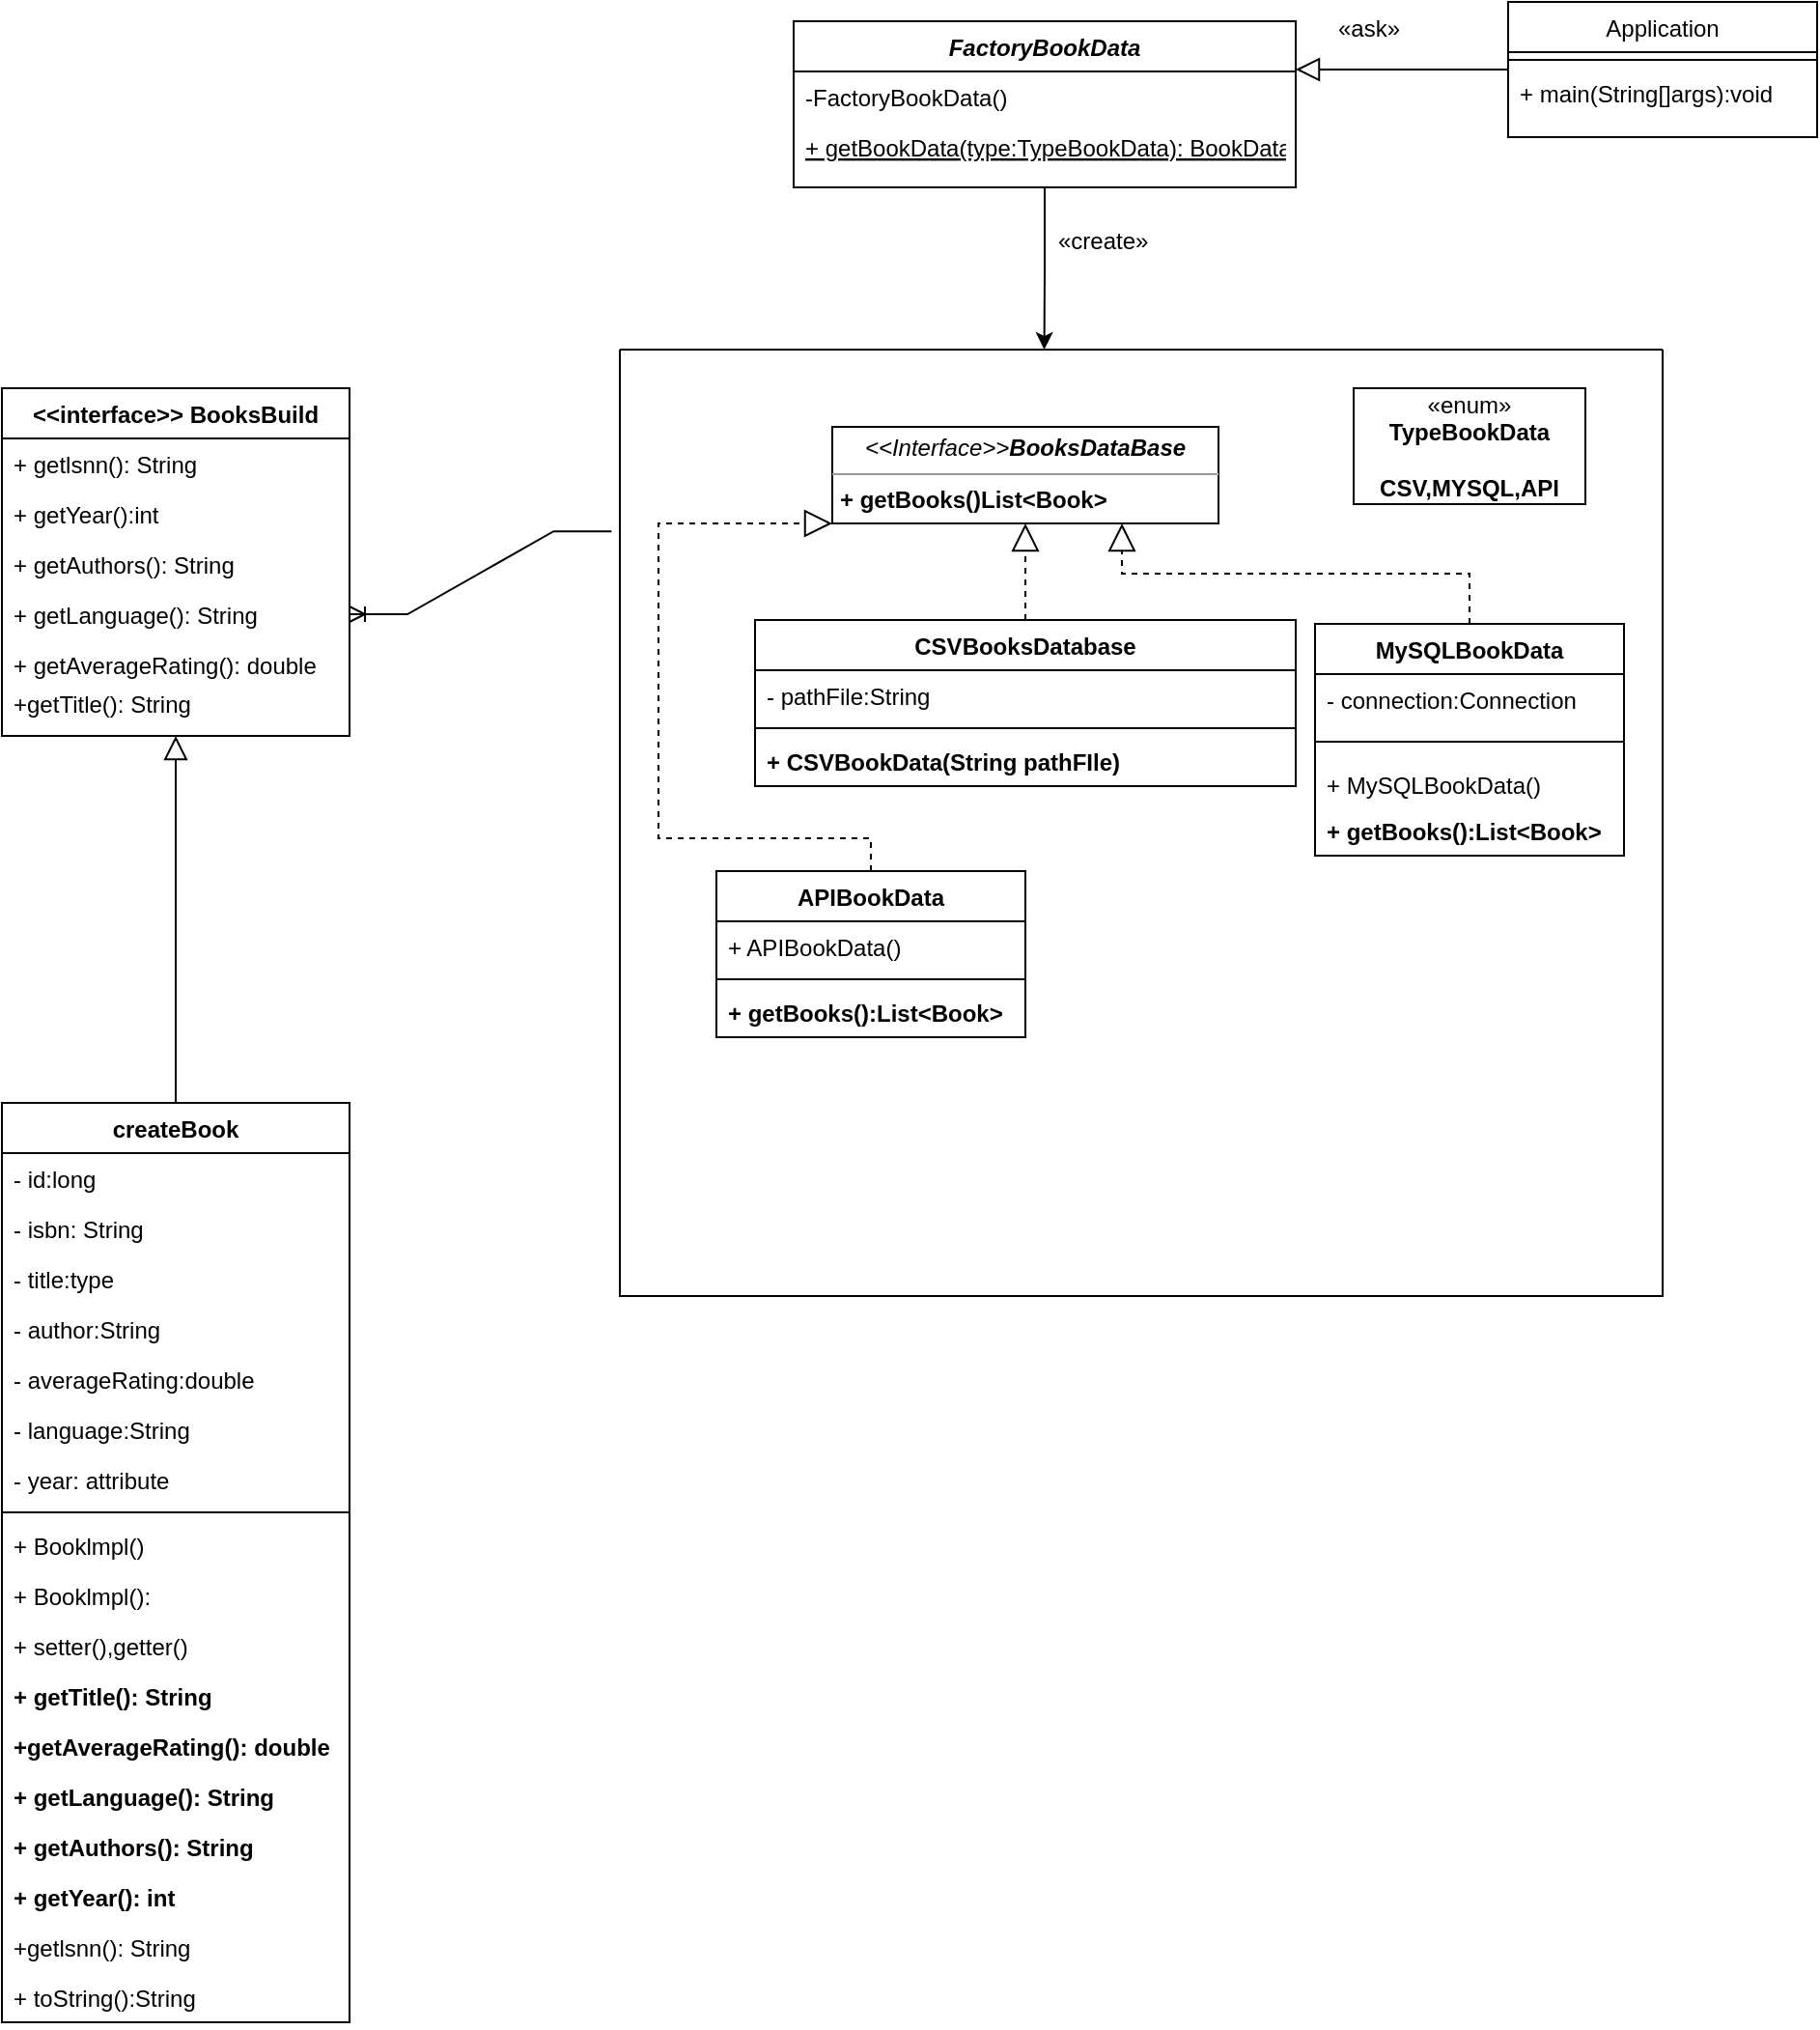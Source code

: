 <mxfile version="22.1.0" type="github">
  <diagram id="C5RBs43oDa-KdzZeNtuy" name="Page-1">
    <mxGraphModel dx="1877" dy="534" grid="1" gridSize="10" guides="1" tooltips="1" connect="1" arrows="1" fold="1" page="1" pageScale="1" pageWidth="827" pageHeight="1169" math="0" shadow="0">
      <root>
        <mxCell id="WIyWlLk6GJQsqaUBKTNV-0" />
        <mxCell id="WIyWlLk6GJQsqaUBKTNV-1" parent="WIyWlLk6GJQsqaUBKTNV-0" />
        <mxCell id="zkfFHV4jXpPFQw0GAbJ--0" value="FactoryBookData" style="swimlane;fontStyle=3;align=center;verticalAlign=top;childLayout=stackLayout;horizontal=1;startSize=26;horizontalStack=0;resizeParent=1;resizeLast=0;collapsible=1;marginBottom=0;rounded=0;shadow=0;strokeWidth=1;" parent="WIyWlLk6GJQsqaUBKTNV-1" vertex="1">
          <mxGeometry x="200" y="110" width="260" height="86" as="geometry">
            <mxRectangle x="230" y="140" width="160" height="26" as="alternateBounds" />
          </mxGeometry>
        </mxCell>
        <mxCell id="zkfFHV4jXpPFQw0GAbJ--1" value="-FactoryBookData()" style="text;align=left;verticalAlign=top;spacingLeft=4;spacingRight=4;overflow=hidden;rotatable=0;points=[[0,0.5],[1,0.5]];portConstraint=eastwest;" parent="zkfFHV4jXpPFQw0GAbJ--0" vertex="1">
          <mxGeometry y="26" width="260" height="26" as="geometry" />
        </mxCell>
        <mxCell id="zkfFHV4jXpPFQw0GAbJ--2" value="+ getBookData(type:TypeBookData): BookData" style="text;align=left;verticalAlign=top;spacingLeft=4;spacingRight=4;overflow=hidden;rotatable=0;points=[[0,0.5],[1,0.5]];portConstraint=eastwest;rounded=0;shadow=0;html=0;fontStyle=4" parent="zkfFHV4jXpPFQw0GAbJ--0" vertex="1">
          <mxGeometry y="52" width="260" height="26" as="geometry" />
        </mxCell>
        <mxCell id="zkfFHV4jXpPFQw0GAbJ--6" value="createBook" style="swimlane;fontStyle=1;align=center;verticalAlign=top;childLayout=stackLayout;horizontal=1;startSize=26;horizontalStack=0;resizeParent=1;resizeLast=0;collapsible=1;marginBottom=0;rounded=0;shadow=0;strokeWidth=1;" parent="WIyWlLk6GJQsqaUBKTNV-1" vertex="1">
          <mxGeometry x="-210" y="670" width="180" height="476" as="geometry">
            <mxRectangle x="130" y="380" width="160" height="26" as="alternateBounds" />
          </mxGeometry>
        </mxCell>
        <mxCell id="zkfFHV4jXpPFQw0GAbJ--7" value="- id:long" style="text;align=left;verticalAlign=top;spacingLeft=4;spacingRight=4;overflow=hidden;rotatable=0;points=[[0,0.5],[1,0.5]];portConstraint=eastwest;" parent="zkfFHV4jXpPFQw0GAbJ--6" vertex="1">
          <mxGeometry y="26" width="180" height="26" as="geometry" />
        </mxCell>
        <mxCell id="9Iw3cDqDPR6rvtyj7lzA-2" value="- isbn: String" style="text;align=left;verticalAlign=top;spacingLeft=4;spacingRight=4;overflow=hidden;rotatable=0;points=[[0,0.5],[1,0.5]];portConstraint=eastwest;rounded=0;shadow=0;html=0;" parent="zkfFHV4jXpPFQw0GAbJ--6" vertex="1">
          <mxGeometry y="52" width="180" height="26" as="geometry" />
        </mxCell>
        <mxCell id="9Iw3cDqDPR6rvtyj7lzA-4" value="- title:type" style="text;align=left;verticalAlign=top;spacingLeft=4;spacingRight=4;overflow=hidden;rotatable=0;points=[[0,0.5],[1,0.5]];portConstraint=eastwest;rounded=0;shadow=0;html=0;" parent="zkfFHV4jXpPFQw0GAbJ--6" vertex="1">
          <mxGeometry y="78" width="180" height="26" as="geometry" />
        </mxCell>
        <mxCell id="9Iw3cDqDPR6rvtyj7lzA-6" value="- author:String" style="text;align=left;verticalAlign=top;spacingLeft=4;spacingRight=4;overflow=hidden;rotatable=0;points=[[0,0.5],[1,0.5]];portConstraint=eastwest;rounded=0;shadow=0;html=0;" parent="zkfFHV4jXpPFQw0GAbJ--6" vertex="1">
          <mxGeometry y="104" width="180" height="26" as="geometry" />
        </mxCell>
        <mxCell id="9Iw3cDqDPR6rvtyj7lzA-5" value="- averageRating:double" style="text;align=left;verticalAlign=top;spacingLeft=4;spacingRight=4;overflow=hidden;rotatable=0;points=[[0,0.5],[1,0.5]];portConstraint=eastwest;rounded=0;shadow=0;html=0;" parent="zkfFHV4jXpPFQw0GAbJ--6" vertex="1">
          <mxGeometry y="130" width="180" height="26" as="geometry" />
        </mxCell>
        <mxCell id="9Iw3cDqDPR6rvtyj7lzA-3" value="- language:String" style="text;align=left;verticalAlign=top;spacingLeft=4;spacingRight=4;overflow=hidden;rotatable=0;points=[[0,0.5],[1,0.5]];portConstraint=eastwest;rounded=0;shadow=0;html=0;" parent="zkfFHV4jXpPFQw0GAbJ--6" vertex="1">
          <mxGeometry y="156" width="180" height="26" as="geometry" />
        </mxCell>
        <mxCell id="zkfFHV4jXpPFQw0GAbJ--8" value="- year: attribute" style="text;align=left;verticalAlign=top;spacingLeft=4;spacingRight=4;overflow=hidden;rotatable=0;points=[[0,0.5],[1,0.5]];portConstraint=eastwest;rounded=0;shadow=0;html=0;" parent="zkfFHV4jXpPFQw0GAbJ--6" vertex="1">
          <mxGeometry y="182" width="180" height="26" as="geometry" />
        </mxCell>
        <mxCell id="zkfFHV4jXpPFQw0GAbJ--9" value="" style="line;html=1;strokeWidth=1;align=left;verticalAlign=middle;spacingTop=-1;spacingLeft=3;spacingRight=3;rotatable=0;labelPosition=right;points=[];portConstraint=eastwest;" parent="zkfFHV4jXpPFQw0GAbJ--6" vertex="1">
          <mxGeometry y="208" width="180" height="8" as="geometry" />
        </mxCell>
        <mxCell id="zkfFHV4jXpPFQw0GAbJ--10" value="+ Booklmpl()" style="text;align=left;verticalAlign=top;spacingLeft=4;spacingRight=4;overflow=hidden;rotatable=0;points=[[0,0.5],[1,0.5]];portConstraint=eastwest;fontStyle=0" parent="zkfFHV4jXpPFQw0GAbJ--6" vertex="1">
          <mxGeometry y="216" width="180" height="26" as="geometry" />
        </mxCell>
        <mxCell id="zkfFHV4jXpPFQw0GAbJ--11" value="+ Booklmpl():" style="text;align=left;verticalAlign=top;spacingLeft=4;spacingRight=4;overflow=hidden;rotatable=0;points=[[0,0.5],[1,0.5]];portConstraint=eastwest;" parent="zkfFHV4jXpPFQw0GAbJ--6" vertex="1">
          <mxGeometry y="242" width="180" height="26" as="geometry" />
        </mxCell>
        <mxCell id="9Iw3cDqDPR6rvtyj7lzA-9" value="+ setter(),getter()" style="text;align=left;verticalAlign=top;spacingLeft=4;spacingRight=4;overflow=hidden;rotatable=0;points=[[0,0.5],[1,0.5]];portConstraint=eastwest;" parent="zkfFHV4jXpPFQw0GAbJ--6" vertex="1">
          <mxGeometry y="268" width="180" height="26" as="geometry" />
        </mxCell>
        <mxCell id="9Iw3cDqDPR6rvtyj7lzA-12" value="+ getTitle(): String" style="text;align=left;verticalAlign=top;spacingLeft=4;spacingRight=4;overflow=hidden;rotatable=0;points=[[0,0.5],[1,0.5]];portConstraint=eastwest;fontStyle=1" parent="zkfFHV4jXpPFQw0GAbJ--6" vertex="1">
          <mxGeometry y="294" width="180" height="26" as="geometry" />
        </mxCell>
        <mxCell id="9Iw3cDqDPR6rvtyj7lzA-14" value="+getAverageRating(): double" style="text;align=left;verticalAlign=top;spacingLeft=4;spacingRight=4;overflow=hidden;rotatable=0;points=[[0,0.5],[1,0.5]];portConstraint=eastwest;fontStyle=1" parent="zkfFHV4jXpPFQw0GAbJ--6" vertex="1">
          <mxGeometry y="320" width="180" height="26" as="geometry" />
        </mxCell>
        <mxCell id="9Iw3cDqDPR6rvtyj7lzA-13" value="+ getLanguage(): String" style="text;align=left;verticalAlign=top;spacingLeft=4;spacingRight=4;overflow=hidden;rotatable=0;points=[[0,0.5],[1,0.5]];portConstraint=eastwest;fontStyle=1" parent="zkfFHV4jXpPFQw0GAbJ--6" vertex="1">
          <mxGeometry y="346" width="180" height="26" as="geometry" />
        </mxCell>
        <mxCell id="9Iw3cDqDPR6rvtyj7lzA-11" value="+ getAuthors(): String" style="text;align=left;verticalAlign=top;spacingLeft=4;spacingRight=4;overflow=hidden;rotatable=0;points=[[0,0.5],[1,0.5]];portConstraint=eastwest;fontStyle=1" parent="zkfFHV4jXpPFQw0GAbJ--6" vertex="1">
          <mxGeometry y="372" width="180" height="26" as="geometry" />
        </mxCell>
        <mxCell id="9Iw3cDqDPR6rvtyj7lzA-10" value="+ getYear(): int" style="text;align=left;verticalAlign=top;spacingLeft=4;spacingRight=4;overflow=hidden;rotatable=0;points=[[0,0.5],[1,0.5]];portConstraint=eastwest;fontStyle=1" parent="zkfFHV4jXpPFQw0GAbJ--6" vertex="1">
          <mxGeometry y="398" width="180" height="26" as="geometry" />
        </mxCell>
        <mxCell id="9Iw3cDqDPR6rvtyj7lzA-8" value="+getlsnn(): String" style="text;align=left;verticalAlign=top;spacingLeft=4;spacingRight=4;overflow=hidden;rotatable=0;points=[[0,0.5],[1,0.5]];portConstraint=eastwest;" parent="zkfFHV4jXpPFQw0GAbJ--6" vertex="1">
          <mxGeometry y="424" width="180" height="26" as="geometry" />
        </mxCell>
        <mxCell id="9Iw3cDqDPR6rvtyj7lzA-7" value="+ toString():String" style="text;align=left;verticalAlign=top;spacingLeft=4;spacingRight=4;overflow=hidden;rotatable=0;points=[[0,0.5],[1,0.5]];portConstraint=eastwest;" parent="zkfFHV4jXpPFQw0GAbJ--6" vertex="1">
          <mxGeometry y="450" width="180" height="26" as="geometry" />
        </mxCell>
        <mxCell id="zkfFHV4jXpPFQw0GAbJ--12" value="" style="endArrow=block;endSize=10;endFill=0;shadow=0;strokeWidth=1;rounded=0;edgeStyle=elbowEdgeStyle;elbow=vertical;exitX=0.5;exitY=0;exitDx=0;exitDy=0;entryX=0.5;entryY=1;entryDx=0;entryDy=0;" parent="WIyWlLk6GJQsqaUBKTNV-1" source="zkfFHV4jXpPFQw0GAbJ--6" target="zkfFHV4jXpPFQw0GAbJ--17" edge="1">
          <mxGeometry width="160" relative="1" as="geometry">
            <mxPoint x="210" y="413" as="sourcePoint" />
            <mxPoint x="-139" y="590" as="targetPoint" />
            <Array as="points">
              <mxPoint x="-40" y="550" />
            </Array>
          </mxGeometry>
        </mxCell>
        <mxCell id="zkfFHV4jXpPFQw0GAbJ--13" value="Application&#xa;" style="swimlane;fontStyle=0;align=center;verticalAlign=top;childLayout=stackLayout;horizontal=1;startSize=26;horizontalStack=0;resizeParent=1;resizeLast=0;collapsible=1;marginBottom=0;rounded=0;shadow=0;strokeWidth=1;" parent="WIyWlLk6GJQsqaUBKTNV-1" vertex="1">
          <mxGeometry x="570" y="100" width="160" height="70" as="geometry">
            <mxRectangle x="340" y="380" width="170" height="26" as="alternateBounds" />
          </mxGeometry>
        </mxCell>
        <mxCell id="zkfFHV4jXpPFQw0GAbJ--15" value="" style="line;html=1;strokeWidth=1;align=left;verticalAlign=middle;spacingTop=-1;spacingLeft=3;spacingRight=3;rotatable=0;labelPosition=right;points=[];portConstraint=eastwest;" parent="zkfFHV4jXpPFQw0GAbJ--13" vertex="1">
          <mxGeometry y="26" width="160" height="8" as="geometry" />
        </mxCell>
        <mxCell id="8MLGDY-gT1dC0PnsXwUY-3" value="+ main(String[]args):void" style="text;strokeColor=none;fillColor=none;align=left;verticalAlign=top;spacingLeft=4;spacingRight=4;overflow=hidden;rotatable=0;points=[[0,0.5],[1,0.5]];portConstraint=eastwest;whiteSpace=wrap;html=1;" parent="zkfFHV4jXpPFQw0GAbJ--13" vertex="1">
          <mxGeometry y="34" width="160" height="26" as="geometry" />
        </mxCell>
        <mxCell id="zkfFHV4jXpPFQw0GAbJ--16" value="" style="endArrow=block;endSize=10;endFill=0;shadow=0;strokeWidth=1;rounded=0;edgeStyle=elbowEdgeStyle;elbow=vertical;exitX=0;exitY=0.5;exitDx=0;exitDy=0;" parent="WIyWlLk6GJQsqaUBKTNV-1" source="zkfFHV4jXpPFQw0GAbJ--13" target="zkfFHV4jXpPFQw0GAbJ--0" edge="1">
          <mxGeometry width="160" relative="1" as="geometry">
            <mxPoint x="210" y="373" as="sourcePoint" />
            <mxPoint x="310" y="271" as="targetPoint" />
          </mxGeometry>
        </mxCell>
        <mxCell id="zkfFHV4jXpPFQw0GAbJ--17" value="&lt;&lt;interface&gt;&gt; BooksBuild" style="swimlane;fontStyle=1;align=center;verticalAlign=top;childLayout=stackLayout;horizontal=1;startSize=26;horizontalStack=0;resizeParent=1;resizeLast=0;collapsible=1;marginBottom=0;rounded=0;shadow=0;strokeWidth=1;whiteSpace=wrap;" parent="WIyWlLk6GJQsqaUBKTNV-1" vertex="1">
          <mxGeometry x="-210" y="300" width="180" height="180" as="geometry">
            <mxRectangle x="550" y="140" width="160" height="26" as="alternateBounds" />
          </mxGeometry>
        </mxCell>
        <mxCell id="zkfFHV4jXpPFQw0GAbJ--18" value="+ getlsnn(): String" style="text;align=left;verticalAlign=top;spacingLeft=4;spacingRight=4;overflow=hidden;rotatable=0;points=[[0,0.5],[1,0.5]];portConstraint=eastwest;" parent="zkfFHV4jXpPFQw0GAbJ--17" vertex="1">
          <mxGeometry y="26" width="180" height="26" as="geometry" />
        </mxCell>
        <mxCell id="zkfFHV4jXpPFQw0GAbJ--19" value="+ getYear():int" style="text;align=left;verticalAlign=top;spacingLeft=4;spacingRight=4;overflow=hidden;rotatable=0;points=[[0,0.5],[1,0.5]];portConstraint=eastwest;rounded=0;shadow=0;html=0;" parent="zkfFHV4jXpPFQw0GAbJ--17" vertex="1">
          <mxGeometry y="52" width="180" height="26" as="geometry" />
        </mxCell>
        <mxCell id="zkfFHV4jXpPFQw0GAbJ--20" value="+ getAuthors(): String" style="text;align=left;verticalAlign=top;spacingLeft=4;spacingRight=4;overflow=hidden;rotatable=0;points=[[0,0.5],[1,0.5]];portConstraint=eastwest;rounded=0;shadow=0;html=0;" parent="zkfFHV4jXpPFQw0GAbJ--17" vertex="1">
          <mxGeometry y="78" width="180" height="26" as="geometry" />
        </mxCell>
        <mxCell id="zkfFHV4jXpPFQw0GAbJ--21" value="+ getLanguage(): String" style="text;align=left;verticalAlign=top;spacingLeft=4;spacingRight=4;overflow=hidden;rotatable=0;points=[[0,0.5],[1,0.5]];portConstraint=eastwest;rounded=0;shadow=0;html=0;" parent="zkfFHV4jXpPFQw0GAbJ--17" vertex="1">
          <mxGeometry y="104" width="180" height="26" as="geometry" />
        </mxCell>
        <mxCell id="zkfFHV4jXpPFQw0GAbJ--22" value="+ getAverageRating(): double" style="text;align=left;verticalAlign=top;spacingLeft=4;spacingRight=4;overflow=hidden;rotatable=0;points=[[0,0.5],[1,0.5]];portConstraint=eastwest;rounded=0;shadow=0;html=0;" parent="zkfFHV4jXpPFQw0GAbJ--17" vertex="1">
          <mxGeometry y="130" width="180" height="20" as="geometry" />
        </mxCell>
        <mxCell id="9Iw3cDqDPR6rvtyj7lzA-0" value="+getTitle(): String" style="text;align=left;verticalAlign=top;spacingLeft=4;spacingRight=4;overflow=hidden;rotatable=0;points=[[0,0.5],[1,0.5]];portConstraint=eastwest;rounded=0;shadow=0;html=0;" parent="zkfFHV4jXpPFQw0GAbJ--17" vertex="1">
          <mxGeometry y="150" width="180" height="20" as="geometry" />
        </mxCell>
        <mxCell id="8MLGDY-gT1dC0PnsXwUY-6" value="«create»" style="text;whiteSpace=wrap;html=1;" parent="WIyWlLk6GJQsqaUBKTNV-1" vertex="1">
          <mxGeometry x="335" y="210" width="90" height="40" as="geometry" />
        </mxCell>
        <mxCell id="8MLGDY-gT1dC0PnsXwUY-8" value="" style="swimlane;startSize=0;" parent="WIyWlLk6GJQsqaUBKTNV-1" vertex="1">
          <mxGeometry x="110" y="280" width="540" height="490" as="geometry" />
        </mxCell>
        <mxCell id="8MLGDY-gT1dC0PnsXwUY-11" value="«enum»&lt;br&gt;&lt;b&gt;TypeBookData&lt;br&gt;&lt;br&gt;CSV,MYSQL,API&lt;br&gt;&lt;/b&gt;" style="html=1;whiteSpace=wrap;" parent="8MLGDY-gT1dC0PnsXwUY-8" vertex="1">
          <mxGeometry x="380" y="20" width="120" height="60" as="geometry" />
        </mxCell>
        <mxCell id="8MLGDY-gT1dC0PnsXwUY-12" value="MySQLBookData" style="swimlane;fontStyle=1;align=center;verticalAlign=top;childLayout=stackLayout;horizontal=1;startSize=26;horizontalStack=0;resizeParent=1;resizeParentMax=0;resizeLast=0;collapsible=1;marginBottom=0;whiteSpace=wrap;html=1;" parent="8MLGDY-gT1dC0PnsXwUY-8" vertex="1">
          <mxGeometry x="360" y="142" width="160" height="120" as="geometry" />
        </mxCell>
        <mxCell id="8MLGDY-gT1dC0PnsXwUY-13" value="- connection:Connection" style="text;strokeColor=none;fillColor=none;align=left;verticalAlign=top;spacingLeft=4;spacingRight=4;overflow=hidden;rotatable=0;points=[[0,0.5],[1,0.5]];portConstraint=eastwest;whiteSpace=wrap;html=1;" parent="8MLGDY-gT1dC0PnsXwUY-12" vertex="1">
          <mxGeometry y="26" width="160" height="26" as="geometry" />
        </mxCell>
        <mxCell id="8MLGDY-gT1dC0PnsXwUY-14" value="" style="line;strokeWidth=1;fillColor=none;align=left;verticalAlign=middle;spacingTop=-1;spacingLeft=3;spacingRight=3;rotatable=0;labelPosition=right;points=[];portConstraint=eastwest;strokeColor=inherit;" parent="8MLGDY-gT1dC0PnsXwUY-12" vertex="1">
          <mxGeometry y="52" width="160" height="18" as="geometry" />
        </mxCell>
        <mxCell id="8MLGDY-gT1dC0PnsXwUY-15" value="+ MySQLBookData()&lt;br&gt;" style="text;strokeColor=none;fillColor=none;align=left;verticalAlign=top;spacingLeft=4;spacingRight=4;overflow=hidden;rotatable=0;points=[[0,0.5],[1,0.5]];portConstraint=eastwest;whiteSpace=wrap;html=1;" parent="8MLGDY-gT1dC0PnsXwUY-12" vertex="1">
          <mxGeometry y="70" width="160" height="24" as="geometry" />
        </mxCell>
        <mxCell id="8MLGDY-gT1dC0PnsXwUY-20" value="&lt;b&gt;+ getBooks():List&amp;lt;Book&amp;gt;&lt;/b&gt;" style="text;strokeColor=none;fillColor=none;align=left;verticalAlign=top;spacingLeft=4;spacingRight=4;overflow=hidden;rotatable=0;points=[[0,0.5],[1,0.5]];portConstraint=eastwest;whiteSpace=wrap;html=1;" parent="8MLGDY-gT1dC0PnsXwUY-12" vertex="1">
          <mxGeometry y="94" width="160" height="26" as="geometry" />
        </mxCell>
        <mxCell id="8MLGDY-gT1dC0PnsXwUY-29" value="CSVBooksDatabase" style="swimlane;fontStyle=1;align=center;verticalAlign=top;childLayout=stackLayout;horizontal=1;startSize=26;horizontalStack=0;resizeParent=1;resizeParentMax=0;resizeLast=0;collapsible=1;marginBottom=0;whiteSpace=wrap;html=1;" parent="8MLGDY-gT1dC0PnsXwUY-8" vertex="1">
          <mxGeometry x="70" y="140" width="280" height="86" as="geometry" />
        </mxCell>
        <mxCell id="8MLGDY-gT1dC0PnsXwUY-30" value="- pathFile:String" style="text;strokeColor=none;fillColor=none;align=left;verticalAlign=top;spacingLeft=4;spacingRight=4;overflow=hidden;rotatable=0;points=[[0,0.5],[1,0.5]];portConstraint=eastwest;whiteSpace=wrap;html=1;" parent="8MLGDY-gT1dC0PnsXwUY-29" vertex="1">
          <mxGeometry y="26" width="280" height="26" as="geometry" />
        </mxCell>
        <mxCell id="8MLGDY-gT1dC0PnsXwUY-31" value="" style="line;strokeWidth=1;fillColor=none;align=left;verticalAlign=middle;spacingTop=-1;spacingLeft=3;spacingRight=3;rotatable=0;labelPosition=right;points=[];portConstraint=eastwest;strokeColor=inherit;" parent="8MLGDY-gT1dC0PnsXwUY-29" vertex="1">
          <mxGeometry y="52" width="280" height="8" as="geometry" />
        </mxCell>
        <mxCell id="8MLGDY-gT1dC0PnsXwUY-32" value="&lt;b&gt;+ CSVBookData(String pathFIle)&lt;/b&gt;" style="text;strokeColor=none;fillColor=none;align=left;verticalAlign=top;spacingLeft=4;spacingRight=4;overflow=hidden;rotatable=0;points=[[0,0.5],[1,0.5]];portConstraint=eastwest;whiteSpace=wrap;html=1;" parent="8MLGDY-gT1dC0PnsXwUY-29" vertex="1">
          <mxGeometry y="60" width="280" height="26" as="geometry" />
        </mxCell>
        <mxCell id="8MLGDY-gT1dC0PnsXwUY-33" value="APIBookData" style="swimlane;fontStyle=1;align=center;verticalAlign=top;childLayout=stackLayout;horizontal=1;startSize=26;horizontalStack=0;resizeParent=1;resizeParentMax=0;resizeLast=0;collapsible=1;marginBottom=0;whiteSpace=wrap;html=1;" parent="8MLGDY-gT1dC0PnsXwUY-8" vertex="1">
          <mxGeometry x="50" y="270" width="160" height="86" as="geometry" />
        </mxCell>
        <mxCell id="8MLGDY-gT1dC0PnsXwUY-34" value="+ APIBookData()" style="text;strokeColor=none;fillColor=none;align=left;verticalAlign=top;spacingLeft=4;spacingRight=4;overflow=hidden;rotatable=0;points=[[0,0.5],[1,0.5]];portConstraint=eastwest;whiteSpace=wrap;html=1;" parent="8MLGDY-gT1dC0PnsXwUY-33" vertex="1">
          <mxGeometry y="26" width="160" height="26" as="geometry" />
        </mxCell>
        <mxCell id="8MLGDY-gT1dC0PnsXwUY-35" value="" style="line;strokeWidth=1;fillColor=none;align=left;verticalAlign=middle;spacingTop=-1;spacingLeft=3;spacingRight=3;rotatable=0;labelPosition=right;points=[];portConstraint=eastwest;strokeColor=inherit;" parent="8MLGDY-gT1dC0PnsXwUY-33" vertex="1">
          <mxGeometry y="52" width="160" height="8" as="geometry" />
        </mxCell>
        <mxCell id="8MLGDY-gT1dC0PnsXwUY-36" value="&lt;b&gt;+ getBooks():List&amp;lt;Book&amp;gt;&lt;/b&gt;" style="text;strokeColor=none;fillColor=none;align=left;verticalAlign=top;spacingLeft=4;spacingRight=4;overflow=hidden;rotatable=0;points=[[0,0.5],[1,0.5]];portConstraint=eastwest;whiteSpace=wrap;html=1;" parent="8MLGDY-gT1dC0PnsXwUY-33" vertex="1">
          <mxGeometry y="60" width="160" height="26" as="geometry" />
        </mxCell>
        <mxCell id="8MLGDY-gT1dC0PnsXwUY-41" value="&lt;p style=&quot;margin:0px;margin-top:4px;text-align:center;&quot;&gt;&lt;i&gt;&amp;lt;&amp;lt;Interface&amp;gt;&amp;gt;&lt;b&gt;BooksDataBase&lt;/b&gt;&lt;/i&gt;&lt;br&gt;&lt;/p&gt;&lt;hr size=&quot;1&quot;&gt;&lt;p style=&quot;margin:0px;margin-left:4px;&quot;&gt;&lt;b&gt;+ getBooks()List&amp;lt;Book&amp;gt;&lt;/b&gt;&lt;br&gt;&lt;/p&gt;" style="verticalAlign=top;align=left;overflow=fill;fontSize=12;fontFamily=Helvetica;html=1;whiteSpace=wrap;" parent="8MLGDY-gT1dC0PnsXwUY-8" vertex="1">
          <mxGeometry x="110" y="40" width="200" height="50" as="geometry" />
        </mxCell>
        <mxCell id="8MLGDY-gT1dC0PnsXwUY-53" value="" style="endArrow=block;dashed=1;endFill=0;endSize=12;html=1;rounded=0;exitX=0.5;exitY=0;exitDx=0;exitDy=0;entryX=0.75;entryY=1;entryDx=0;entryDy=0;edgeStyle=orthogonalEdgeStyle;" parent="8MLGDY-gT1dC0PnsXwUY-8" source="8MLGDY-gT1dC0PnsXwUY-12" target="8MLGDY-gT1dC0PnsXwUY-41" edge="1">
          <mxGeometry width="160" relative="1" as="geometry">
            <mxPoint x="220" y="270" as="sourcePoint" />
            <mxPoint x="380" y="270" as="targetPoint" />
          </mxGeometry>
        </mxCell>
        <mxCell id="8MLGDY-gT1dC0PnsXwUY-55" value="" style="endArrow=block;dashed=1;endFill=0;endSize=12;html=1;rounded=0;exitX=0.5;exitY=0;exitDx=0;exitDy=0;entryX=0.5;entryY=1;entryDx=0;entryDy=0;" parent="8MLGDY-gT1dC0PnsXwUY-8" source="8MLGDY-gT1dC0PnsXwUY-29" target="8MLGDY-gT1dC0PnsXwUY-41" edge="1">
          <mxGeometry width="160" relative="1" as="geometry">
            <mxPoint x="220" y="270" as="sourcePoint" />
            <mxPoint x="380" y="270" as="targetPoint" />
          </mxGeometry>
        </mxCell>
        <mxCell id="8MLGDY-gT1dC0PnsXwUY-57" value="" style="endArrow=block;dashed=1;endFill=0;endSize=12;html=1;rounded=0;exitX=0.5;exitY=0;exitDx=0;exitDy=0;entryX=0;entryY=1;entryDx=0;entryDy=0;edgeStyle=orthogonalEdgeStyle;" parent="8MLGDY-gT1dC0PnsXwUY-8" source="8MLGDY-gT1dC0PnsXwUY-33" target="8MLGDY-gT1dC0PnsXwUY-41" edge="1">
          <mxGeometry width="160" relative="1" as="geometry">
            <mxPoint x="90" y="252.5" as="sourcePoint" />
            <mxPoint x="110" y="60" as="targetPoint" />
            <Array as="points">
              <mxPoint x="130" y="253" />
              <mxPoint x="20" y="253" />
              <mxPoint x="20" y="90" />
            </Array>
          </mxGeometry>
        </mxCell>
        <mxCell id="8MLGDY-gT1dC0PnsXwUY-10" style="edgeStyle=orthogonalEdgeStyle;rounded=0;orthogonalLoop=1;jettySize=auto;html=1;exitX=0.5;exitY=1;exitDx=0;exitDy=0;entryX=0.407;entryY=0;entryDx=0;entryDy=0;entryPerimeter=0;" parent="WIyWlLk6GJQsqaUBKTNV-1" source="zkfFHV4jXpPFQw0GAbJ--0" target="8MLGDY-gT1dC0PnsXwUY-8" edge="1">
          <mxGeometry relative="1" as="geometry" />
        </mxCell>
        <mxCell id="8MLGDY-gT1dC0PnsXwUY-51" value="" style="edgeStyle=entityRelationEdgeStyle;fontSize=12;html=1;endArrow=ERoneToMany;rounded=0;exitX=-0.008;exitY=0.192;exitDx=0;exitDy=0;exitPerimeter=0;entryX=1;entryY=0.5;entryDx=0;entryDy=0;" parent="WIyWlLk6GJQsqaUBKTNV-1" source="8MLGDY-gT1dC0PnsXwUY-8" target="zkfFHV4jXpPFQw0GAbJ--21" edge="1">
          <mxGeometry width="100" height="100" relative="1" as="geometry">
            <mxPoint x="-10" y="470" as="sourcePoint" />
            <mxPoint x="90" y="370" as="targetPoint" />
          </mxGeometry>
        </mxCell>
        <mxCell id="9Iw3cDqDPR6rvtyj7lzA-16" value="«ask»" style="text;whiteSpace=wrap;html=1;" parent="WIyWlLk6GJQsqaUBKTNV-1" vertex="1">
          <mxGeometry x="480" y="100" width="90" height="40" as="geometry" />
        </mxCell>
      </root>
    </mxGraphModel>
  </diagram>
</mxfile>
